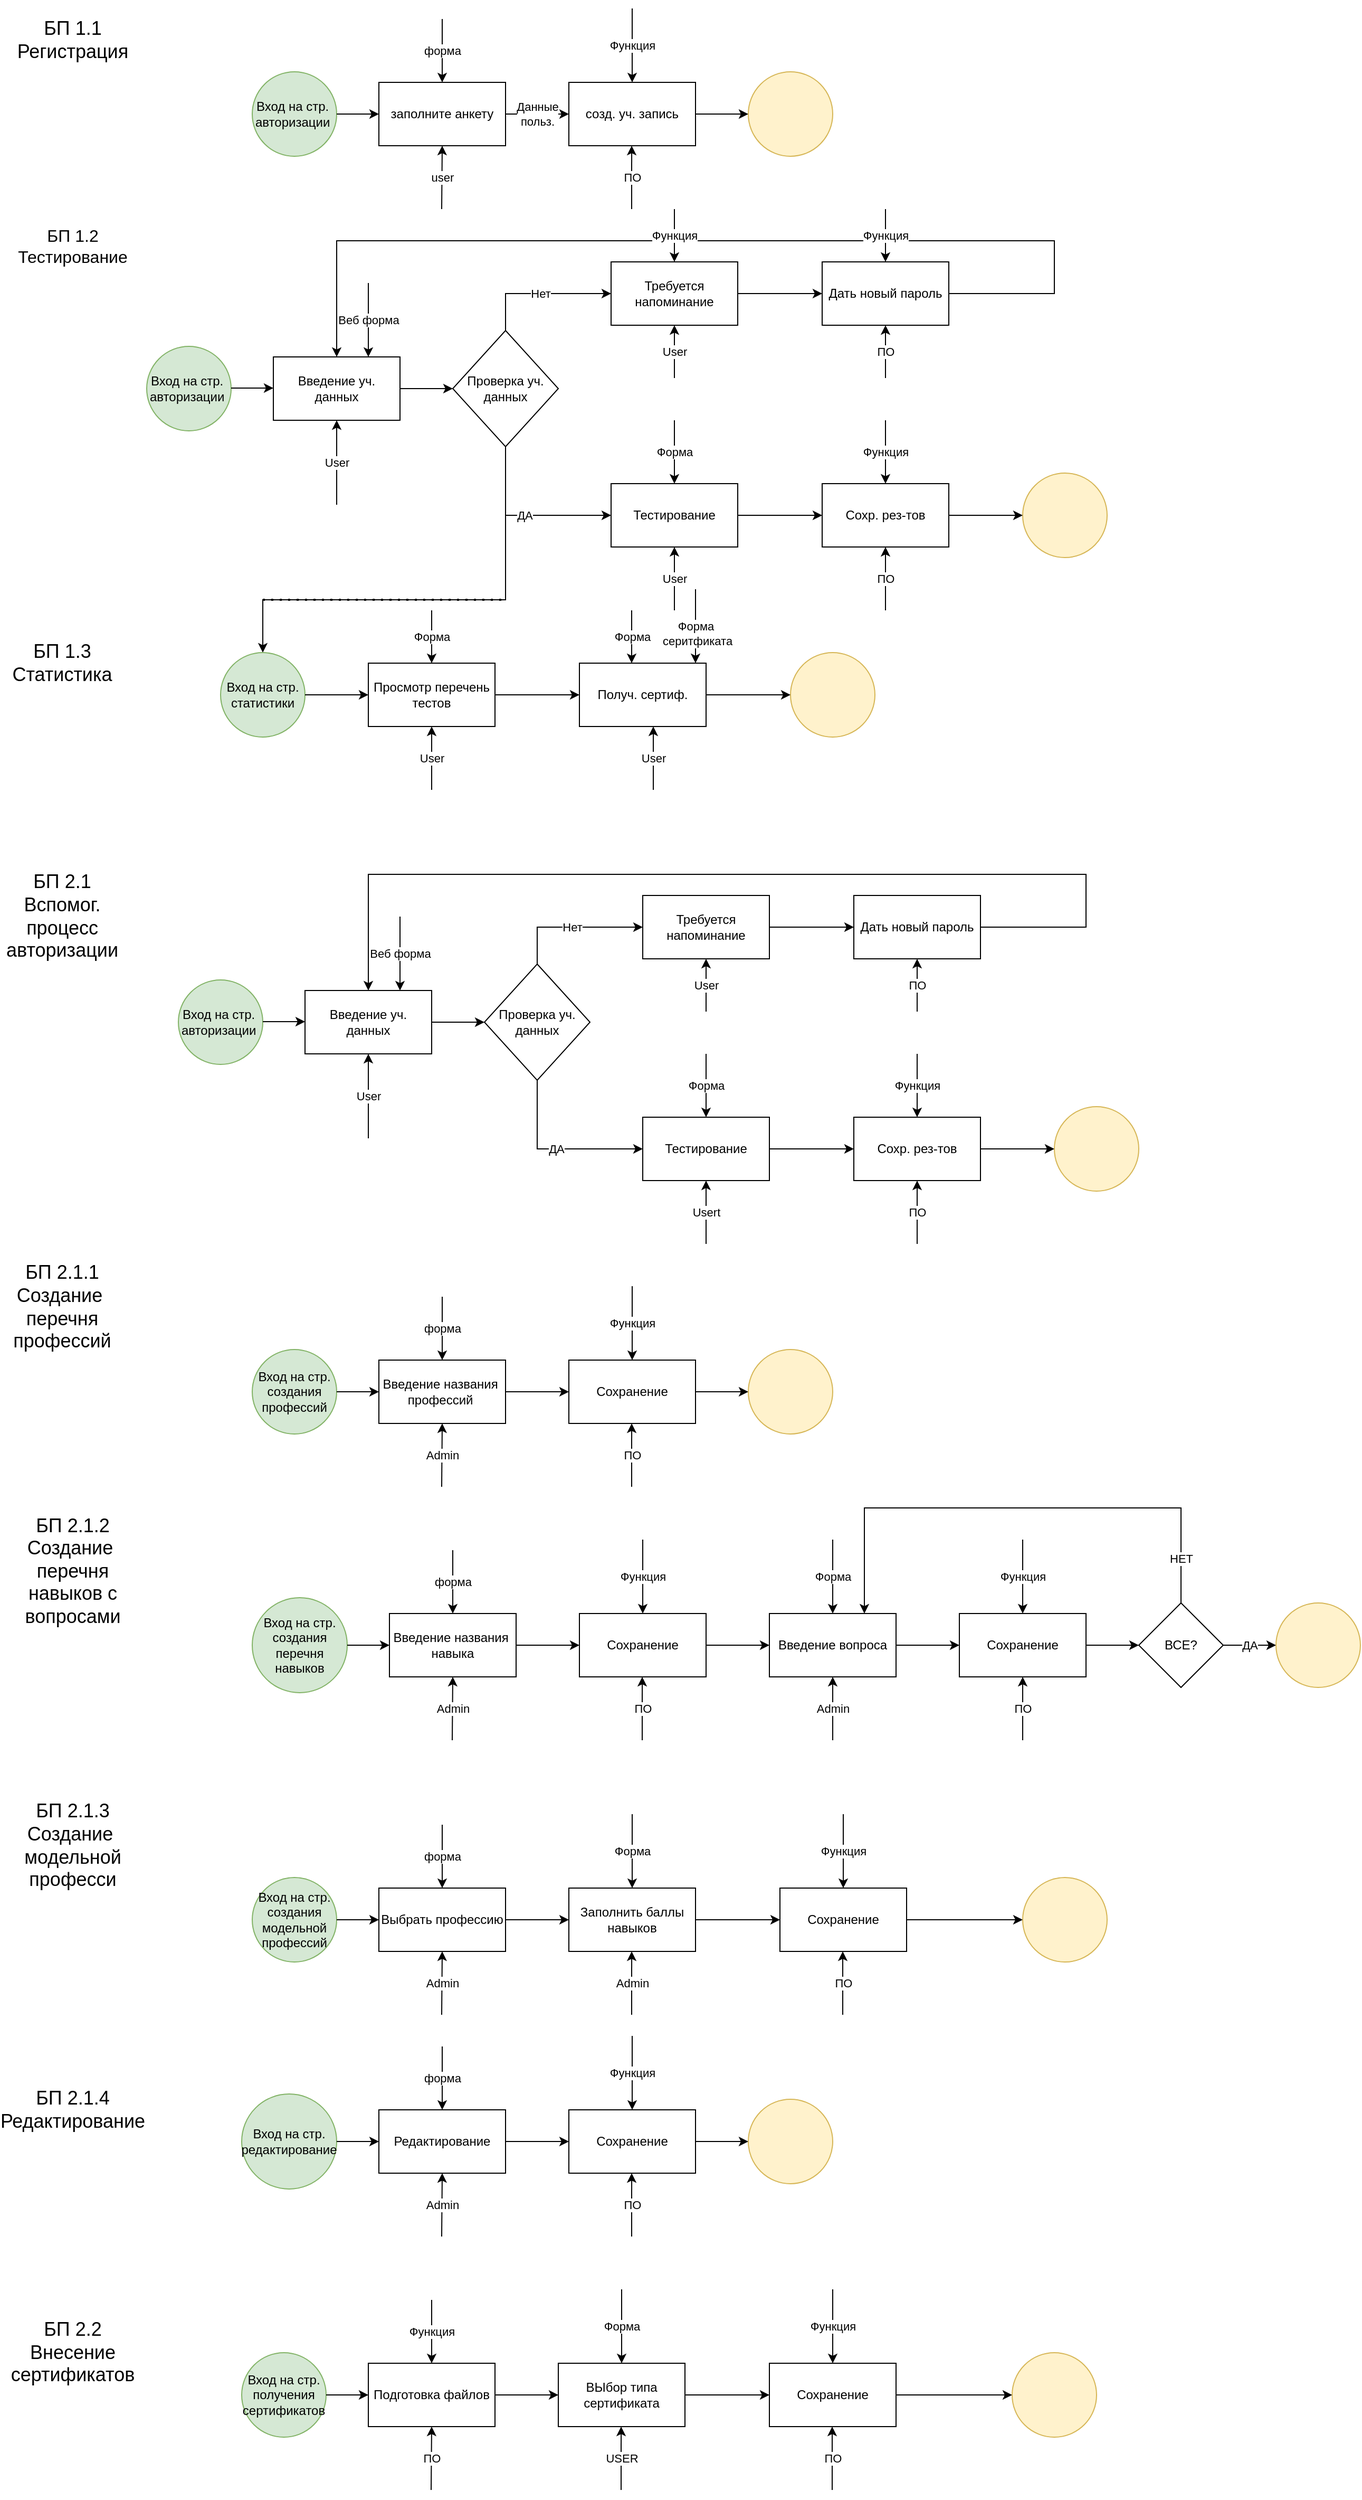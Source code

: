 <mxfile version="22.0.0" type="github">
  <diagram name="Страница — 1" id="0JnzcSajsrmgpgxuznW7">
    <mxGraphModel dx="1434" dy="790" grid="1" gridSize="10" guides="1" tooltips="1" connect="1" arrows="1" fold="1" page="1" pageScale="1" pageWidth="2339" pageHeight="3300" math="0" shadow="0">
      <root>
        <mxCell id="0" />
        <mxCell id="1" parent="0" />
        <mxCell id="xIzRZr-OZwXbdmI7XZWz-7" value="Вход на стр.&amp;nbsp;&lt;br&gt;авторизации&amp;nbsp;" style="ellipse;whiteSpace=wrap;html=1;aspect=fixed;fillColor=#d5e8d4;strokeColor=#82b366;" parent="1" vertex="1">
          <mxGeometry x="240" y="200" width="80" height="80" as="geometry" />
        </mxCell>
        <mxCell id="xIzRZr-OZwXbdmI7XZWz-8" value="заполните анкету" style="rounded=0;whiteSpace=wrap;html=1;" parent="1" vertex="1">
          <mxGeometry x="360" y="210" width="120" height="60" as="geometry" />
        </mxCell>
        <mxCell id="xIzRZr-OZwXbdmI7XZWz-9" value="созд. уч. запись" style="rounded=0;whiteSpace=wrap;html=1;" parent="1" vertex="1">
          <mxGeometry x="540" y="210" width="120" height="60" as="geometry" />
        </mxCell>
        <mxCell id="xIzRZr-OZwXbdmI7XZWz-10" value="" style="ellipse;whiteSpace=wrap;html=1;aspect=fixed;fillColor=#fff2cc;strokeColor=#d6b656;" parent="1" vertex="1">
          <mxGeometry x="710" y="200" width="80" height="80" as="geometry" />
        </mxCell>
        <mxCell id="xIzRZr-OZwXbdmI7XZWz-11" value="&lt;font style=&quot;font-size: 18px;&quot;&gt;БП 1.1&lt;br&gt;Регистрация&lt;br&gt;&lt;/font&gt;" style="text;html=1;align=center;verticalAlign=middle;whiteSpace=wrap;rounded=0;" parent="1" vertex="1">
          <mxGeometry x="30" y="140" width="80" height="60" as="geometry" />
        </mxCell>
        <mxCell id="xIzRZr-OZwXbdmI7XZWz-14" value="Данные&lt;br&gt;польз." style="endArrow=classic;html=1;rounded=0;exitX=1;exitY=0.5;exitDx=0;exitDy=0;entryX=0;entryY=0.5;entryDx=0;entryDy=0;" parent="1" source="xIzRZr-OZwXbdmI7XZWz-8" target="xIzRZr-OZwXbdmI7XZWz-9" edge="1">
          <mxGeometry width="50" height="50" relative="1" as="geometry">
            <mxPoint x="470" y="290" as="sourcePoint" />
            <mxPoint x="520" y="240" as="targetPoint" />
          </mxGeometry>
        </mxCell>
        <mxCell id="xIzRZr-OZwXbdmI7XZWz-15" value="" style="endArrow=classic;html=1;rounded=0;exitX=1;exitY=0.5;exitDx=0;exitDy=0;entryX=0;entryY=0.5;entryDx=0;entryDy=0;" parent="1" source="xIzRZr-OZwXbdmI7XZWz-9" target="xIzRZr-OZwXbdmI7XZWz-10" edge="1">
          <mxGeometry width="50" height="50" relative="1" as="geometry">
            <mxPoint x="610" y="290" as="sourcePoint" />
            <mxPoint x="660" y="240" as="targetPoint" />
          </mxGeometry>
        </mxCell>
        <mxCell id="xIzRZr-OZwXbdmI7XZWz-16" value="" style="endArrow=classic;html=1;rounded=0;exitX=1;exitY=0.5;exitDx=0;exitDy=0;" parent="1" source="xIzRZr-OZwXbdmI7XZWz-7" edge="1">
          <mxGeometry width="50" height="50" relative="1" as="geometry">
            <mxPoint x="310" y="290" as="sourcePoint" />
            <mxPoint x="360" y="240" as="targetPoint" />
          </mxGeometry>
        </mxCell>
        <mxCell id="xIzRZr-OZwXbdmI7XZWz-17" value="user" style="endArrow=classic;html=1;rounded=0;entryX=0.5;entryY=1;entryDx=0;entryDy=0;entryPerimeter=0;" parent="1" target="xIzRZr-OZwXbdmI7XZWz-8" edge="1">
          <mxGeometry width="50" height="50" relative="1" as="geometry">
            <mxPoint x="419.5" y="330" as="sourcePoint" />
            <mxPoint x="419.5" y="280" as="targetPoint" />
          </mxGeometry>
        </mxCell>
        <mxCell id="xIzRZr-OZwXbdmI7XZWz-18" value="форма" style="endArrow=classic;html=1;rounded=0;entryX=0.5;entryY=0;entryDx=0;entryDy=0;" parent="1" target="xIzRZr-OZwXbdmI7XZWz-8" edge="1">
          <mxGeometry width="50" height="50" relative="1" as="geometry">
            <mxPoint x="420" y="150" as="sourcePoint" />
            <mxPoint x="429" y="140" as="targetPoint" />
          </mxGeometry>
        </mxCell>
        <mxCell id="xIzRZr-OZwXbdmI7XZWz-19" value="ПО" style="endArrow=classic;html=1;rounded=0;entryX=0.496;entryY=1;entryDx=0;entryDy=0;entryPerimeter=0;" parent="1" target="xIzRZr-OZwXbdmI7XZWz-9" edge="1">
          <mxGeometry width="50" height="50" relative="1" as="geometry">
            <mxPoint x="599.5" y="330" as="sourcePoint" />
            <mxPoint x="599.5" y="280" as="targetPoint" />
          </mxGeometry>
        </mxCell>
        <mxCell id="xIzRZr-OZwXbdmI7XZWz-20" value="Функция" style="endArrow=classic;html=1;rounded=0;entryX=0.5;entryY=0;entryDx=0;entryDy=0;" parent="1" target="xIzRZr-OZwXbdmI7XZWz-9" edge="1">
          <mxGeometry width="50" height="50" relative="1" as="geometry">
            <mxPoint x="600" y="140" as="sourcePoint" />
            <mxPoint x="610" y="120" as="targetPoint" />
          </mxGeometry>
        </mxCell>
        <mxCell id="xIzRZr-OZwXbdmI7XZWz-23" value="&lt;font style=&quot;font-size: 16px;&quot;&gt;БП 1.2&lt;br&gt;Тестирование&lt;/font&gt;" style="text;html=1;strokeColor=none;fillColor=none;align=center;verticalAlign=middle;whiteSpace=wrap;rounded=0;" parent="1" vertex="1">
          <mxGeometry x="40" y="350" width="60" height="30" as="geometry" />
        </mxCell>
        <mxCell id="xIzRZr-OZwXbdmI7XZWz-24" value="Вход на стр.&amp;nbsp;&lt;br&gt;авторизации&amp;nbsp;" style="ellipse;whiteSpace=wrap;html=1;aspect=fixed;fillColor=#d5e8d4;strokeColor=#82b366;" parent="1" vertex="1">
          <mxGeometry x="140" y="460" width="80" height="80" as="geometry" />
        </mxCell>
        <mxCell id="xIzRZr-OZwXbdmI7XZWz-25" value="" style="endArrow=classic;html=1;rounded=0;exitX=1;exitY=0.5;exitDx=0;exitDy=0;" parent="1" edge="1">
          <mxGeometry width="50" height="50" relative="1" as="geometry">
            <mxPoint x="220" y="499.5" as="sourcePoint" />
            <mxPoint x="260" y="499.5" as="targetPoint" />
          </mxGeometry>
        </mxCell>
        <mxCell id="xIzRZr-OZwXbdmI7XZWz-26" value="Введение уч. данных" style="rounded=0;whiteSpace=wrap;html=1;" parent="1" vertex="1">
          <mxGeometry x="260" y="470" width="120" height="60" as="geometry" />
        </mxCell>
        <mxCell id="xIzRZr-OZwXbdmI7XZWz-27" value="Проверка уч. данных" style="rhombus;whiteSpace=wrap;html=1;" parent="1" vertex="1">
          <mxGeometry x="430" y="445" width="100" height="110" as="geometry" />
        </mxCell>
        <mxCell id="xIzRZr-OZwXbdmI7XZWz-28" value="" style="endArrow=classic;html=1;rounded=0;exitX=1;exitY=0.5;exitDx=0;exitDy=0;" parent="1" source="xIzRZr-OZwXbdmI7XZWz-26" edge="1">
          <mxGeometry width="50" height="50" relative="1" as="geometry">
            <mxPoint x="390" y="550" as="sourcePoint" />
            <mxPoint x="430" y="500" as="targetPoint" />
          </mxGeometry>
        </mxCell>
        <mxCell id="xIzRZr-OZwXbdmI7XZWz-30" value="Нет" style="endArrow=classic;html=1;rounded=0;entryX=0;entryY=0.5;entryDx=0;entryDy=0;" parent="1" target="xIzRZr-OZwXbdmI7XZWz-31" edge="1">
          <mxGeometry width="50" height="50" relative="1" as="geometry">
            <mxPoint x="480" y="445" as="sourcePoint" />
            <mxPoint x="580" y="400" as="targetPoint" />
            <Array as="points">
              <mxPoint x="480" y="410" />
            </Array>
          </mxGeometry>
        </mxCell>
        <mxCell id="xIzRZr-OZwXbdmI7XZWz-31" value="Требуется напоминание" style="rounded=0;whiteSpace=wrap;html=1;" parent="1" vertex="1">
          <mxGeometry x="580" y="380" width="120" height="60" as="geometry" />
        </mxCell>
        <mxCell id="xIzRZr-OZwXbdmI7XZWz-32" value="Тестирование" style="rounded=0;whiteSpace=wrap;html=1;" parent="1" vertex="1">
          <mxGeometry x="580" y="590" width="120" height="60" as="geometry" />
        </mxCell>
        <mxCell id="xIzRZr-OZwXbdmI7XZWz-33" value="Дать новый пароль" style="rounded=0;whiteSpace=wrap;html=1;" parent="1" vertex="1">
          <mxGeometry x="780" y="380" width="120" height="60" as="geometry" />
        </mxCell>
        <mxCell id="xIzRZr-OZwXbdmI7XZWz-34" value="Сохр. рез-тов" style="rounded=0;whiteSpace=wrap;html=1;" parent="1" vertex="1">
          <mxGeometry x="780" y="590" width="120" height="60" as="geometry" />
        </mxCell>
        <mxCell id="xIzRZr-OZwXbdmI7XZWz-36" value="" style="endArrow=classic;html=1;rounded=0;exitX=1;exitY=0.5;exitDx=0;exitDy=0;" parent="1" source="xIzRZr-OZwXbdmI7XZWz-31" edge="1">
          <mxGeometry width="50" height="50" relative="1" as="geometry">
            <mxPoint x="730" y="460" as="sourcePoint" />
            <mxPoint x="780" y="410" as="targetPoint" />
          </mxGeometry>
        </mxCell>
        <mxCell id="xIzRZr-OZwXbdmI7XZWz-37" value="ДА" style="endArrow=classic;html=1;rounded=0;exitX=0.5;exitY=1;exitDx=0;exitDy=0;" parent="1" source="xIzRZr-OZwXbdmI7XZWz-27" edge="1">
          <mxGeometry width="50" height="50" relative="1" as="geometry">
            <mxPoint x="530" y="670" as="sourcePoint" />
            <mxPoint x="580" y="620" as="targetPoint" />
            <Array as="points">
              <mxPoint x="480" y="620" />
            </Array>
          </mxGeometry>
        </mxCell>
        <mxCell id="xIzRZr-OZwXbdmI7XZWz-38" value="" style="endArrow=classic;html=1;rounded=0;exitX=1;exitY=0.5;exitDx=0;exitDy=0;" parent="1" source="xIzRZr-OZwXbdmI7XZWz-32" edge="1">
          <mxGeometry width="50" height="50" relative="1" as="geometry">
            <mxPoint x="730" y="670" as="sourcePoint" />
            <mxPoint x="780" y="620" as="targetPoint" />
          </mxGeometry>
        </mxCell>
        <mxCell id="xIzRZr-OZwXbdmI7XZWz-39" value="" style="ellipse;whiteSpace=wrap;html=1;aspect=fixed;fillColor=#fff2cc;strokeColor=#d6b656;" parent="1" vertex="1">
          <mxGeometry x="970" y="580" width="80" height="80" as="geometry" />
        </mxCell>
        <mxCell id="xIzRZr-OZwXbdmI7XZWz-40" value="" style="endArrow=classic;html=1;rounded=0;entryX=0.5;entryY=0;entryDx=0;entryDy=0;" parent="1" target="xIzRZr-OZwXbdmI7XZWz-26" edge="1">
          <mxGeometry width="50" height="50" relative="1" as="geometry">
            <mxPoint x="900" y="410" as="sourcePoint" />
            <mxPoint x="950" y="360" as="targetPoint" />
            <Array as="points">
              <mxPoint x="1000" y="410" />
              <mxPoint x="1000" y="360" />
              <mxPoint x="670" y="360" />
              <mxPoint x="320" y="360" />
            </Array>
          </mxGeometry>
        </mxCell>
        <mxCell id="xIzRZr-OZwXbdmI7XZWz-41" value="Функция" style="endArrow=classic;html=1;rounded=0;" parent="1" edge="1">
          <mxGeometry width="50" height="50" relative="1" as="geometry">
            <mxPoint x="640" y="330" as="sourcePoint" />
            <mxPoint x="640" y="380" as="targetPoint" />
          </mxGeometry>
        </mxCell>
        <mxCell id="xIzRZr-OZwXbdmI7XZWz-42" value="Функция" style="endArrow=classic;html=1;rounded=0;" parent="1" edge="1">
          <mxGeometry width="50" height="50" relative="1" as="geometry">
            <mxPoint x="840" y="330" as="sourcePoint" />
            <mxPoint x="840" y="380" as="targetPoint" />
          </mxGeometry>
        </mxCell>
        <mxCell id="xIzRZr-OZwXbdmI7XZWz-43" value="User" style="endArrow=classic;html=1;rounded=0;" parent="1" edge="1">
          <mxGeometry width="50" height="50" relative="1" as="geometry">
            <mxPoint x="640" y="490" as="sourcePoint" />
            <mxPoint x="640" y="440" as="targetPoint" />
          </mxGeometry>
        </mxCell>
        <mxCell id="xIzRZr-OZwXbdmI7XZWz-44" value="ПО" style="endArrow=classic;html=1;rounded=0;" parent="1" edge="1">
          <mxGeometry width="50" height="50" relative="1" as="geometry">
            <mxPoint x="840" y="490" as="sourcePoint" />
            <mxPoint x="840" y="440" as="targetPoint" />
          </mxGeometry>
        </mxCell>
        <mxCell id="xIzRZr-OZwXbdmI7XZWz-45" value="Веб форма" style="endArrow=classic;html=1;rounded=0;entryX=0.75;entryY=0;entryDx=0;entryDy=0;" parent="1" target="xIzRZr-OZwXbdmI7XZWz-26" edge="1">
          <mxGeometry width="50" height="50" relative="1" as="geometry">
            <mxPoint x="350" y="400" as="sourcePoint" />
            <mxPoint x="480" y="370" as="targetPoint" />
          </mxGeometry>
        </mxCell>
        <mxCell id="xIzRZr-OZwXbdmI7XZWz-46" value="User" style="endArrow=classic;html=1;rounded=0;" parent="1" edge="1">
          <mxGeometry width="50" height="50" relative="1" as="geometry">
            <mxPoint x="320" y="610" as="sourcePoint" />
            <mxPoint x="320" y="530" as="targetPoint" />
          </mxGeometry>
        </mxCell>
        <mxCell id="xIzRZr-OZwXbdmI7XZWz-47" value="Форма" style="endArrow=classic;html=1;rounded=0;" parent="1" edge="1">
          <mxGeometry width="50" height="50" relative="1" as="geometry">
            <mxPoint x="640" y="530" as="sourcePoint" />
            <mxPoint x="640" y="590" as="targetPoint" />
          </mxGeometry>
        </mxCell>
        <mxCell id="xIzRZr-OZwXbdmI7XZWz-48" value="User" style="endArrow=classic;html=1;rounded=0;" parent="1" edge="1">
          <mxGeometry width="50" height="50" relative="1" as="geometry">
            <mxPoint x="640" y="710" as="sourcePoint" />
            <mxPoint x="640" y="650" as="targetPoint" />
          </mxGeometry>
        </mxCell>
        <mxCell id="xIzRZr-OZwXbdmI7XZWz-49" value="Функция" style="endArrow=classic;html=1;rounded=0;" parent="1" edge="1">
          <mxGeometry width="50" height="50" relative="1" as="geometry">
            <mxPoint x="840" y="530" as="sourcePoint" />
            <mxPoint x="840" y="590" as="targetPoint" />
          </mxGeometry>
        </mxCell>
        <mxCell id="xIzRZr-OZwXbdmI7XZWz-50" value="ПО" style="endArrow=classic;html=1;rounded=0;" parent="1" edge="1">
          <mxGeometry width="50" height="50" relative="1" as="geometry">
            <mxPoint x="840" y="710" as="sourcePoint" />
            <mxPoint x="840" y="650" as="targetPoint" />
          </mxGeometry>
        </mxCell>
        <mxCell id="xIzRZr-OZwXbdmI7XZWz-53" value="" style="endArrow=classic;html=1;rounded=0;exitX=1;exitY=0.5;exitDx=0;exitDy=0;" parent="1" source="xIzRZr-OZwXbdmI7XZWz-34" edge="1">
          <mxGeometry width="50" height="50" relative="1" as="geometry">
            <mxPoint x="920" y="670" as="sourcePoint" />
            <mxPoint x="970" y="620" as="targetPoint" />
          </mxGeometry>
        </mxCell>
        <mxCell id="xIzRZr-OZwXbdmI7XZWz-54" value="" style="endArrow=classic;html=1;rounded=0;exitX=0.5;exitY=1;exitDx=0;exitDy=0;" parent="1" source="xIzRZr-OZwXbdmI7XZWz-27" target="xIzRZr-OZwXbdmI7XZWz-55" edge="1">
          <mxGeometry width="50" height="50" relative="1" as="geometry">
            <mxPoint x="480" y="620" as="sourcePoint" />
            <mxPoint x="250" y="790" as="targetPoint" />
            <Array as="points">
              <mxPoint x="480" y="700" />
              <mxPoint x="250" y="700" />
            </Array>
          </mxGeometry>
        </mxCell>
        <mxCell id="xIzRZr-OZwXbdmI7XZWz-55" value="Вход на стр. статистики" style="ellipse;whiteSpace=wrap;html=1;aspect=fixed;fillColor=#d5e8d4;strokeColor=#82b366;" parent="1" vertex="1">
          <mxGeometry x="210" y="750" width="80" height="80" as="geometry" />
        </mxCell>
        <mxCell id="xIzRZr-OZwXbdmI7XZWz-56" value="" style="endArrow=none;dashed=1;html=1;dashPattern=1 3;strokeWidth=2;rounded=0;" parent="1" edge="1">
          <mxGeometry width="50" height="50" relative="1" as="geometry">
            <mxPoint x="250" y="700" as="sourcePoint" />
            <mxPoint x="480" y="700" as="targetPoint" />
          </mxGeometry>
        </mxCell>
        <mxCell id="xIzRZr-OZwXbdmI7XZWz-57" value="Получ. сертиф." style="rounded=0;whiteSpace=wrap;html=1;" parent="1" vertex="1">
          <mxGeometry x="550" y="760" width="120" height="60" as="geometry" />
        </mxCell>
        <mxCell id="xIzRZr-OZwXbdmI7XZWz-58" value="Просмотр перечень тестов" style="rounded=0;whiteSpace=wrap;html=1;" parent="1" vertex="1">
          <mxGeometry x="350" y="760" width="120" height="60" as="geometry" />
        </mxCell>
        <mxCell id="xIzRZr-OZwXbdmI7XZWz-59" value="" style="ellipse;whiteSpace=wrap;html=1;aspect=fixed;fillColor=#fff2cc;strokeColor=#d6b656;" parent="1" vertex="1">
          <mxGeometry x="750" y="750" width="80" height="80" as="geometry" />
        </mxCell>
        <mxCell id="xIzRZr-OZwXbdmI7XZWz-60" value="" style="endArrow=classic;html=1;rounded=0;exitX=1;exitY=0.5;exitDx=0;exitDy=0;" parent="1" source="xIzRZr-OZwXbdmI7XZWz-55" edge="1">
          <mxGeometry width="50" height="50" relative="1" as="geometry">
            <mxPoint x="300" y="840" as="sourcePoint" />
            <mxPoint x="350" y="790" as="targetPoint" />
          </mxGeometry>
        </mxCell>
        <mxCell id="xIzRZr-OZwXbdmI7XZWz-61" value="" style="endArrow=classic;html=1;rounded=0;exitX=1;exitY=0.5;exitDx=0;exitDy=0;" parent="1" source="xIzRZr-OZwXbdmI7XZWz-58" edge="1">
          <mxGeometry width="50" height="50" relative="1" as="geometry">
            <mxPoint x="500" y="840" as="sourcePoint" />
            <mxPoint x="550" y="790" as="targetPoint" />
          </mxGeometry>
        </mxCell>
        <mxCell id="xIzRZr-OZwXbdmI7XZWz-62" value="" style="endArrow=classic;html=1;rounded=0;exitX=1;exitY=0.5;exitDx=0;exitDy=0;" parent="1" source="xIzRZr-OZwXbdmI7XZWz-57" edge="1">
          <mxGeometry width="50" height="50" relative="1" as="geometry">
            <mxPoint x="700" y="840" as="sourcePoint" />
            <mxPoint x="750" y="790" as="targetPoint" />
          </mxGeometry>
        </mxCell>
        <mxCell id="xIzRZr-OZwXbdmI7XZWz-63" value="User" style="endArrow=classic;html=1;rounded=0;" parent="1" edge="1">
          <mxGeometry width="50" height="50" relative="1" as="geometry">
            <mxPoint x="410" y="880" as="sourcePoint" />
            <mxPoint x="410" y="820" as="targetPoint" />
          </mxGeometry>
        </mxCell>
        <mxCell id="xIzRZr-OZwXbdmI7XZWz-64" value="User" style="endArrow=classic;html=1;rounded=0;" parent="1" edge="1">
          <mxGeometry width="50" height="50" relative="1" as="geometry">
            <mxPoint x="620" y="880" as="sourcePoint" />
            <mxPoint x="620" y="820" as="targetPoint" />
          </mxGeometry>
        </mxCell>
        <mxCell id="xIzRZr-OZwXbdmI7XZWz-65" value="Форма" style="endArrow=classic;html=1;rounded=0;" parent="1" edge="1">
          <mxGeometry width="50" height="50" relative="1" as="geometry">
            <mxPoint x="410" y="710" as="sourcePoint" />
            <mxPoint x="410" y="760" as="targetPoint" />
          </mxGeometry>
        </mxCell>
        <mxCell id="xIzRZr-OZwXbdmI7XZWz-66" value="Форма" style="endArrow=classic;html=1;rounded=0;" parent="1" edge="1">
          <mxGeometry width="50" height="50" relative="1" as="geometry">
            <mxPoint x="599.5" y="710" as="sourcePoint" />
            <mxPoint x="599.5" y="760" as="targetPoint" />
          </mxGeometry>
        </mxCell>
        <mxCell id="xIzRZr-OZwXbdmI7XZWz-67" value="Форма&lt;br&gt;&amp;nbsp;серитфиката" style="endArrow=classic;html=1;rounded=0;entryX=0.75;entryY=0;entryDx=0;entryDy=0;" parent="1" edge="1">
          <mxGeometry x="0.2" width="50" height="50" relative="1" as="geometry">
            <mxPoint x="660" y="690" as="sourcePoint" />
            <mxPoint x="660" y="760" as="targetPoint" />
            <mxPoint as="offset" />
          </mxGeometry>
        </mxCell>
        <mxCell id="RwgSme7dbtYE22EXnEX2-2" value="&lt;font style=&quot;font-size: 18px;&quot;&gt;БП 1.3&lt;br&gt;Статистика&lt;br&gt;&lt;/font&gt;" style="text;html=1;align=center;verticalAlign=middle;whiteSpace=wrap;rounded=0;" vertex="1" parent="1">
          <mxGeometry x="20" y="730" width="80" height="60" as="geometry" />
        </mxCell>
        <mxCell id="RwgSme7dbtYE22EXnEX2-4" value="&lt;font style=&quot;font-size: 18px;&quot;&gt;БП 2.1&lt;br&gt;Вспомог.&lt;br&gt;процесс&lt;br&gt;авторизации&lt;br&gt;&lt;/font&gt;" style="text;html=1;align=center;verticalAlign=middle;whiteSpace=wrap;rounded=0;" vertex="1" parent="1">
          <mxGeometry x="20" y="970" width="80" height="60" as="geometry" />
        </mxCell>
        <mxCell id="RwgSme7dbtYE22EXnEX2-7" value="Вход на стр.&amp;nbsp;&lt;br&gt;авторизации&amp;nbsp;" style="ellipse;whiteSpace=wrap;html=1;aspect=fixed;fillColor=#d5e8d4;strokeColor=#82b366;" vertex="1" parent="1">
          <mxGeometry x="170" y="1060" width="80" height="80" as="geometry" />
        </mxCell>
        <mxCell id="RwgSme7dbtYE22EXnEX2-8" value="" style="endArrow=classic;html=1;rounded=0;exitX=1;exitY=0.5;exitDx=0;exitDy=0;" edge="1" parent="1">
          <mxGeometry width="50" height="50" relative="1" as="geometry">
            <mxPoint x="250" y="1099.5" as="sourcePoint" />
            <mxPoint x="290" y="1099.5" as="targetPoint" />
          </mxGeometry>
        </mxCell>
        <mxCell id="RwgSme7dbtYE22EXnEX2-9" value="Введение уч. данных" style="rounded=0;whiteSpace=wrap;html=1;" vertex="1" parent="1">
          <mxGeometry x="290" y="1070" width="120" height="60" as="geometry" />
        </mxCell>
        <mxCell id="RwgSme7dbtYE22EXnEX2-10" value="Проверка уч. данных" style="rhombus;whiteSpace=wrap;html=1;" vertex="1" parent="1">
          <mxGeometry x="460" y="1045" width="100" height="110" as="geometry" />
        </mxCell>
        <mxCell id="RwgSme7dbtYE22EXnEX2-11" value="" style="endArrow=classic;html=1;rounded=0;exitX=1;exitY=0.5;exitDx=0;exitDy=0;" edge="1" parent="1" source="RwgSme7dbtYE22EXnEX2-9">
          <mxGeometry width="50" height="50" relative="1" as="geometry">
            <mxPoint x="420" y="1150" as="sourcePoint" />
            <mxPoint x="460" y="1100" as="targetPoint" />
          </mxGeometry>
        </mxCell>
        <mxCell id="RwgSme7dbtYE22EXnEX2-12" value="Нет" style="endArrow=classic;html=1;rounded=0;entryX=0;entryY=0.5;entryDx=0;entryDy=0;" edge="1" parent="1" target="RwgSme7dbtYE22EXnEX2-13">
          <mxGeometry width="50" height="50" relative="1" as="geometry">
            <mxPoint x="510" y="1045" as="sourcePoint" />
            <mxPoint x="610" y="1000" as="targetPoint" />
            <Array as="points">
              <mxPoint x="510" y="1010" />
            </Array>
          </mxGeometry>
        </mxCell>
        <mxCell id="RwgSme7dbtYE22EXnEX2-13" value="Требуется напоминание" style="rounded=0;whiteSpace=wrap;html=1;" vertex="1" parent="1">
          <mxGeometry x="610" y="980" width="120" height="60" as="geometry" />
        </mxCell>
        <mxCell id="RwgSme7dbtYE22EXnEX2-14" value="Тестирование" style="rounded=0;whiteSpace=wrap;html=1;" vertex="1" parent="1">
          <mxGeometry x="610" y="1190" width="120" height="60" as="geometry" />
        </mxCell>
        <mxCell id="RwgSme7dbtYE22EXnEX2-15" value="Дать новый пароль" style="rounded=0;whiteSpace=wrap;html=1;" vertex="1" parent="1">
          <mxGeometry x="810" y="980" width="120" height="60" as="geometry" />
        </mxCell>
        <mxCell id="RwgSme7dbtYE22EXnEX2-16" value="Сохр. рез-тов" style="rounded=0;whiteSpace=wrap;html=1;" vertex="1" parent="1">
          <mxGeometry x="810" y="1190" width="120" height="60" as="geometry" />
        </mxCell>
        <mxCell id="RwgSme7dbtYE22EXnEX2-17" value="" style="endArrow=classic;html=1;rounded=0;exitX=1;exitY=0.5;exitDx=0;exitDy=0;" edge="1" parent="1" source="RwgSme7dbtYE22EXnEX2-13">
          <mxGeometry width="50" height="50" relative="1" as="geometry">
            <mxPoint x="760" y="1060" as="sourcePoint" />
            <mxPoint x="810" y="1010" as="targetPoint" />
          </mxGeometry>
        </mxCell>
        <mxCell id="RwgSme7dbtYE22EXnEX2-18" value="ДА" style="endArrow=classic;html=1;rounded=0;exitX=0.5;exitY=1;exitDx=0;exitDy=0;" edge="1" parent="1" source="RwgSme7dbtYE22EXnEX2-10">
          <mxGeometry width="50" height="50" relative="1" as="geometry">
            <mxPoint x="560" y="1270" as="sourcePoint" />
            <mxPoint x="610" y="1220" as="targetPoint" />
            <Array as="points">
              <mxPoint x="510" y="1220" />
            </Array>
          </mxGeometry>
        </mxCell>
        <mxCell id="RwgSme7dbtYE22EXnEX2-19" value="" style="endArrow=classic;html=1;rounded=0;exitX=1;exitY=0.5;exitDx=0;exitDy=0;" edge="1" parent="1" source="RwgSme7dbtYE22EXnEX2-14">
          <mxGeometry width="50" height="50" relative="1" as="geometry">
            <mxPoint x="760" y="1270" as="sourcePoint" />
            <mxPoint x="810" y="1220" as="targetPoint" />
          </mxGeometry>
        </mxCell>
        <mxCell id="RwgSme7dbtYE22EXnEX2-20" value="" style="ellipse;whiteSpace=wrap;html=1;aspect=fixed;fillColor=#fff2cc;strokeColor=#d6b656;" vertex="1" parent="1">
          <mxGeometry x="1000" y="1180" width="80" height="80" as="geometry" />
        </mxCell>
        <mxCell id="RwgSme7dbtYE22EXnEX2-21" value="" style="endArrow=classic;html=1;rounded=0;entryX=0.5;entryY=0;entryDx=0;entryDy=0;" edge="1" parent="1" target="RwgSme7dbtYE22EXnEX2-9">
          <mxGeometry width="50" height="50" relative="1" as="geometry">
            <mxPoint x="930" y="1010" as="sourcePoint" />
            <mxPoint x="980" y="960" as="targetPoint" />
            <Array as="points">
              <mxPoint x="1030" y="1010" />
              <mxPoint x="1030" y="960" />
              <mxPoint x="700" y="960" />
              <mxPoint x="350" y="960" />
            </Array>
          </mxGeometry>
        </mxCell>
        <mxCell id="RwgSme7dbtYE22EXnEX2-22" value="User" style="endArrow=classic;html=1;rounded=0;" edge="1" parent="1">
          <mxGeometry width="50" height="50" relative="1" as="geometry">
            <mxPoint x="670" y="1090" as="sourcePoint" />
            <mxPoint x="670" y="1040" as="targetPoint" />
          </mxGeometry>
        </mxCell>
        <mxCell id="RwgSme7dbtYE22EXnEX2-23" value="ПО" style="endArrow=classic;html=1;rounded=0;" edge="1" parent="1">
          <mxGeometry width="50" height="50" relative="1" as="geometry">
            <mxPoint x="870" y="1090" as="sourcePoint" />
            <mxPoint x="870" y="1040" as="targetPoint" />
          </mxGeometry>
        </mxCell>
        <mxCell id="RwgSme7dbtYE22EXnEX2-24" value="Веб форма" style="endArrow=classic;html=1;rounded=0;entryX=0.75;entryY=0;entryDx=0;entryDy=0;" edge="1" parent="1" target="RwgSme7dbtYE22EXnEX2-9">
          <mxGeometry width="50" height="50" relative="1" as="geometry">
            <mxPoint x="380" y="1000" as="sourcePoint" />
            <mxPoint x="510" y="970" as="targetPoint" />
          </mxGeometry>
        </mxCell>
        <mxCell id="RwgSme7dbtYE22EXnEX2-25" value="User" style="endArrow=classic;html=1;rounded=0;" edge="1" parent="1">
          <mxGeometry width="50" height="50" relative="1" as="geometry">
            <mxPoint x="350" y="1210" as="sourcePoint" />
            <mxPoint x="350" y="1130" as="targetPoint" />
          </mxGeometry>
        </mxCell>
        <mxCell id="RwgSme7dbtYE22EXnEX2-26" value="Форма" style="endArrow=classic;html=1;rounded=0;" edge="1" parent="1">
          <mxGeometry width="50" height="50" relative="1" as="geometry">
            <mxPoint x="670" y="1130" as="sourcePoint" />
            <mxPoint x="670" y="1190" as="targetPoint" />
          </mxGeometry>
        </mxCell>
        <mxCell id="RwgSme7dbtYE22EXnEX2-27" value="Функция" style="endArrow=classic;html=1;rounded=0;" edge="1" parent="1">
          <mxGeometry width="50" height="50" relative="1" as="geometry">
            <mxPoint x="870" y="1130" as="sourcePoint" />
            <mxPoint x="870" y="1190" as="targetPoint" />
          </mxGeometry>
        </mxCell>
        <mxCell id="RwgSme7dbtYE22EXnEX2-28" value="" style="endArrow=classic;html=1;rounded=0;exitX=1;exitY=0.5;exitDx=0;exitDy=0;" edge="1" parent="1" source="RwgSme7dbtYE22EXnEX2-16">
          <mxGeometry width="50" height="50" relative="1" as="geometry">
            <mxPoint x="950" y="1270" as="sourcePoint" />
            <mxPoint x="1000" y="1220" as="targetPoint" />
          </mxGeometry>
        </mxCell>
        <mxCell id="RwgSme7dbtYE22EXnEX2-30" value="Usert" style="endArrow=classic;html=1;rounded=0;" edge="1" parent="1">
          <mxGeometry width="50" height="50" relative="1" as="geometry">
            <mxPoint x="670" y="1310" as="sourcePoint" />
            <mxPoint x="670" y="1250" as="targetPoint" />
          </mxGeometry>
        </mxCell>
        <mxCell id="RwgSme7dbtYE22EXnEX2-31" value="ПО" style="endArrow=classic;html=1;rounded=0;" edge="1" parent="1">
          <mxGeometry width="50" height="50" relative="1" as="geometry">
            <mxPoint x="870" y="1310" as="sourcePoint" />
            <mxPoint x="870" y="1250" as="targetPoint" />
          </mxGeometry>
        </mxCell>
        <mxCell id="RwgSme7dbtYE22EXnEX2-32" value="&lt;font style=&quot;font-size: 18px;&quot;&gt;БП 2.1.1&lt;br&gt;Создание&amp;nbsp;&lt;br&gt;перечня профессий&lt;br&gt;&lt;/font&gt;" style="text;html=1;align=center;verticalAlign=middle;whiteSpace=wrap;rounded=0;" vertex="1" parent="1">
          <mxGeometry x="20" y="1340" width="80" height="60" as="geometry" />
        </mxCell>
        <mxCell id="RwgSme7dbtYE22EXnEX2-33" value="Вход на стр. создания профессий" style="ellipse;whiteSpace=wrap;html=1;aspect=fixed;fillColor=#d5e8d4;strokeColor=#82b366;" vertex="1" parent="1">
          <mxGeometry x="240" y="1410" width="80" height="80" as="geometry" />
        </mxCell>
        <mxCell id="RwgSme7dbtYE22EXnEX2-34" value="Введение названия&amp;nbsp;&lt;br&gt;профессий&amp;nbsp;" style="rounded=0;whiteSpace=wrap;html=1;" vertex="1" parent="1">
          <mxGeometry x="360" y="1420" width="120" height="60" as="geometry" />
        </mxCell>
        <mxCell id="RwgSme7dbtYE22EXnEX2-35" value="Сохранение" style="rounded=0;whiteSpace=wrap;html=1;" vertex="1" parent="1">
          <mxGeometry x="540" y="1420" width="120" height="60" as="geometry" />
        </mxCell>
        <mxCell id="RwgSme7dbtYE22EXnEX2-36" value="" style="ellipse;whiteSpace=wrap;html=1;aspect=fixed;fillColor=#fff2cc;strokeColor=#d6b656;" vertex="1" parent="1">
          <mxGeometry x="710" y="1410" width="80" height="80" as="geometry" />
        </mxCell>
        <mxCell id="RwgSme7dbtYE22EXnEX2-37" value="" style="endArrow=classic;html=1;rounded=0;exitX=1;exitY=0.5;exitDx=0;exitDy=0;entryX=0;entryY=0.5;entryDx=0;entryDy=0;" edge="1" parent="1" source="RwgSme7dbtYE22EXnEX2-34" target="RwgSme7dbtYE22EXnEX2-35">
          <mxGeometry width="50" height="50" relative="1" as="geometry">
            <mxPoint x="470" y="1500" as="sourcePoint" />
            <mxPoint x="520" y="1450" as="targetPoint" />
          </mxGeometry>
        </mxCell>
        <mxCell id="RwgSme7dbtYE22EXnEX2-38" value="" style="endArrow=classic;html=1;rounded=0;exitX=1;exitY=0.5;exitDx=0;exitDy=0;entryX=0;entryY=0.5;entryDx=0;entryDy=0;" edge="1" parent="1" source="RwgSme7dbtYE22EXnEX2-35" target="RwgSme7dbtYE22EXnEX2-36">
          <mxGeometry width="50" height="50" relative="1" as="geometry">
            <mxPoint x="610" y="1500" as="sourcePoint" />
            <mxPoint x="660" y="1450" as="targetPoint" />
          </mxGeometry>
        </mxCell>
        <mxCell id="RwgSme7dbtYE22EXnEX2-39" value="" style="endArrow=classic;html=1;rounded=0;exitX=1;exitY=0.5;exitDx=0;exitDy=0;" edge="1" parent="1" source="RwgSme7dbtYE22EXnEX2-33">
          <mxGeometry width="50" height="50" relative="1" as="geometry">
            <mxPoint x="310" y="1500" as="sourcePoint" />
            <mxPoint x="360" y="1450" as="targetPoint" />
          </mxGeometry>
        </mxCell>
        <mxCell id="RwgSme7dbtYE22EXnEX2-40" value="Admin" style="endArrow=classic;html=1;rounded=0;entryX=0.5;entryY=1;entryDx=0;entryDy=0;entryPerimeter=0;" edge="1" parent="1" target="RwgSme7dbtYE22EXnEX2-34">
          <mxGeometry width="50" height="50" relative="1" as="geometry">
            <mxPoint x="419.5" y="1540" as="sourcePoint" />
            <mxPoint x="419.5" y="1490" as="targetPoint" />
          </mxGeometry>
        </mxCell>
        <mxCell id="RwgSme7dbtYE22EXnEX2-41" value="форма" style="endArrow=classic;html=1;rounded=0;entryX=0.5;entryY=0;entryDx=0;entryDy=0;" edge="1" parent="1" target="RwgSme7dbtYE22EXnEX2-34">
          <mxGeometry width="50" height="50" relative="1" as="geometry">
            <mxPoint x="420" y="1360" as="sourcePoint" />
            <mxPoint x="429" y="1350" as="targetPoint" />
          </mxGeometry>
        </mxCell>
        <mxCell id="RwgSme7dbtYE22EXnEX2-42" value="ПО" style="endArrow=classic;html=1;rounded=0;entryX=0.496;entryY=1;entryDx=0;entryDy=0;entryPerimeter=0;" edge="1" parent="1" target="RwgSme7dbtYE22EXnEX2-35">
          <mxGeometry width="50" height="50" relative="1" as="geometry">
            <mxPoint x="599.5" y="1540" as="sourcePoint" />
            <mxPoint x="599.5" y="1490" as="targetPoint" />
          </mxGeometry>
        </mxCell>
        <mxCell id="RwgSme7dbtYE22EXnEX2-43" value="Функция" style="endArrow=classic;html=1;rounded=0;entryX=0.5;entryY=0;entryDx=0;entryDy=0;" edge="1" parent="1" target="RwgSme7dbtYE22EXnEX2-35">
          <mxGeometry width="50" height="50" relative="1" as="geometry">
            <mxPoint x="600" y="1350" as="sourcePoint" />
            <mxPoint x="610" y="1330" as="targetPoint" />
          </mxGeometry>
        </mxCell>
        <mxCell id="RwgSme7dbtYE22EXnEX2-44" value="&lt;font style=&quot;font-size: 18px;&quot;&gt;БП 2.1.2&lt;br&gt;Создание&amp;nbsp;&lt;br&gt;перечня навыков с вопросами&lt;br&gt;&lt;/font&gt;" style="text;html=1;align=center;verticalAlign=middle;whiteSpace=wrap;rounded=0;" vertex="1" parent="1">
          <mxGeometry x="30" y="1590" width="80" height="60" as="geometry" />
        </mxCell>
        <mxCell id="RwgSme7dbtYE22EXnEX2-45" value="Вход на стр. создания перечня навыков" style="ellipse;whiteSpace=wrap;html=1;aspect=fixed;fillColor=#d5e8d4;strokeColor=#82b366;" vertex="1" parent="1">
          <mxGeometry x="240" y="1645" width="90" height="90" as="geometry" />
        </mxCell>
        <mxCell id="RwgSme7dbtYE22EXnEX2-46" value="Введение названия&amp;nbsp;&lt;br&gt;навыка" style="rounded=0;whiteSpace=wrap;html=1;" vertex="1" parent="1">
          <mxGeometry x="370" y="1660" width="120" height="60" as="geometry" />
        </mxCell>
        <mxCell id="RwgSme7dbtYE22EXnEX2-47" value="Сохранение" style="rounded=0;whiteSpace=wrap;html=1;" vertex="1" parent="1">
          <mxGeometry x="550" y="1660" width="120" height="60" as="geometry" />
        </mxCell>
        <mxCell id="RwgSme7dbtYE22EXnEX2-48" value="" style="ellipse;whiteSpace=wrap;html=1;aspect=fixed;fillColor=#fff2cc;strokeColor=#d6b656;" vertex="1" parent="1">
          <mxGeometry x="1210" y="1650" width="80" height="80" as="geometry" />
        </mxCell>
        <mxCell id="RwgSme7dbtYE22EXnEX2-49" value="" style="endArrow=classic;html=1;rounded=0;exitX=1;exitY=0.5;exitDx=0;exitDy=0;entryX=0;entryY=0.5;entryDx=0;entryDy=0;" edge="1" parent="1" source="RwgSme7dbtYE22EXnEX2-46" target="RwgSme7dbtYE22EXnEX2-47">
          <mxGeometry width="50" height="50" relative="1" as="geometry">
            <mxPoint x="480" y="1740" as="sourcePoint" />
            <mxPoint x="530" y="1690" as="targetPoint" />
          </mxGeometry>
        </mxCell>
        <mxCell id="RwgSme7dbtYE22EXnEX2-50" value="" style="endArrow=classic;html=1;rounded=0;exitX=1;exitY=0.5;exitDx=0;exitDy=0;" edge="1" parent="1" source="RwgSme7dbtYE22EXnEX2-47">
          <mxGeometry width="50" height="50" relative="1" as="geometry">
            <mxPoint x="620" y="1740" as="sourcePoint" />
            <mxPoint x="730" y="1690" as="targetPoint" />
          </mxGeometry>
        </mxCell>
        <mxCell id="RwgSme7dbtYE22EXnEX2-51" value="" style="endArrow=classic;html=1;rounded=0;exitX=1;exitY=0.5;exitDx=0;exitDy=0;" edge="1" parent="1" source="RwgSme7dbtYE22EXnEX2-45">
          <mxGeometry width="50" height="50" relative="1" as="geometry">
            <mxPoint x="320" y="1740" as="sourcePoint" />
            <mxPoint x="370" y="1690" as="targetPoint" />
          </mxGeometry>
        </mxCell>
        <mxCell id="RwgSme7dbtYE22EXnEX2-52" value="Admin" style="endArrow=classic;html=1;rounded=0;entryX=0.5;entryY=1;entryDx=0;entryDy=0;entryPerimeter=0;" edge="1" parent="1" target="RwgSme7dbtYE22EXnEX2-46">
          <mxGeometry width="50" height="50" relative="1" as="geometry">
            <mxPoint x="429.5" y="1780" as="sourcePoint" />
            <mxPoint x="429.5" y="1730" as="targetPoint" />
          </mxGeometry>
        </mxCell>
        <mxCell id="RwgSme7dbtYE22EXnEX2-53" value="форма" style="endArrow=classic;html=1;rounded=0;entryX=0.5;entryY=0;entryDx=0;entryDy=0;" edge="1" parent="1" target="RwgSme7dbtYE22EXnEX2-46">
          <mxGeometry width="50" height="50" relative="1" as="geometry">
            <mxPoint x="430" y="1600" as="sourcePoint" />
            <mxPoint x="439" y="1590" as="targetPoint" />
          </mxGeometry>
        </mxCell>
        <mxCell id="RwgSme7dbtYE22EXnEX2-54" value="ПО" style="endArrow=classic;html=1;rounded=0;entryX=0.496;entryY=1;entryDx=0;entryDy=0;entryPerimeter=0;" edge="1" parent="1" target="RwgSme7dbtYE22EXnEX2-47">
          <mxGeometry width="50" height="50" relative="1" as="geometry">
            <mxPoint x="609.5" y="1780" as="sourcePoint" />
            <mxPoint x="609.5" y="1730" as="targetPoint" />
          </mxGeometry>
        </mxCell>
        <mxCell id="RwgSme7dbtYE22EXnEX2-55" value="Функция" style="endArrow=classic;html=1;rounded=0;entryX=0.5;entryY=0;entryDx=0;entryDy=0;" edge="1" parent="1" target="RwgSme7dbtYE22EXnEX2-47">
          <mxGeometry width="50" height="50" relative="1" as="geometry">
            <mxPoint x="610" y="1590" as="sourcePoint" />
            <mxPoint x="620" y="1570" as="targetPoint" />
          </mxGeometry>
        </mxCell>
        <mxCell id="RwgSme7dbtYE22EXnEX2-56" value="Сохранение" style="rounded=0;whiteSpace=wrap;html=1;" vertex="1" parent="1">
          <mxGeometry x="910" y="1660" width="120" height="60" as="geometry" />
        </mxCell>
        <mxCell id="RwgSme7dbtYE22EXnEX2-57" value="Введение вопроса" style="rounded=0;whiteSpace=wrap;html=1;" vertex="1" parent="1">
          <mxGeometry x="730" y="1660" width="120" height="60" as="geometry" />
        </mxCell>
        <mxCell id="RwgSme7dbtYE22EXnEX2-58" value="ВСЕ?" style="rhombus;whiteSpace=wrap;html=1;" vertex="1" parent="1">
          <mxGeometry x="1080" y="1650" width="80" height="80" as="geometry" />
        </mxCell>
        <mxCell id="RwgSme7dbtYE22EXnEX2-59" value="" style="endArrow=classic;html=1;rounded=0;exitX=1;exitY=0.5;exitDx=0;exitDy=0;" edge="1" parent="1" source="RwgSme7dbtYE22EXnEX2-57">
          <mxGeometry width="50" height="50" relative="1" as="geometry">
            <mxPoint x="860" y="1740" as="sourcePoint" />
            <mxPoint x="910" y="1690" as="targetPoint" />
          </mxGeometry>
        </mxCell>
        <mxCell id="RwgSme7dbtYE22EXnEX2-60" value="" style="endArrow=classic;html=1;rounded=0;exitX=1;exitY=0.5;exitDx=0;exitDy=0;" edge="1" parent="1" source="RwgSme7dbtYE22EXnEX2-56">
          <mxGeometry width="50" height="50" relative="1" as="geometry">
            <mxPoint x="1040" y="1740" as="sourcePoint" />
            <mxPoint x="1080" y="1690" as="targetPoint" />
          </mxGeometry>
        </mxCell>
        <mxCell id="RwgSme7dbtYE22EXnEX2-61" value="ДА" style="endArrow=classic;html=1;rounded=0;exitX=1;exitY=0.5;exitDx=0;exitDy=0;" edge="1" parent="1" source="RwgSme7dbtYE22EXnEX2-58">
          <mxGeometry width="50" height="50" relative="1" as="geometry">
            <mxPoint x="1160" y="1740" as="sourcePoint" />
            <mxPoint x="1210" y="1690" as="targetPoint" />
          </mxGeometry>
        </mxCell>
        <mxCell id="RwgSme7dbtYE22EXnEX2-62" value="Admin" style="endArrow=classic;html=1;rounded=0;" edge="1" parent="1">
          <mxGeometry width="50" height="50" relative="1" as="geometry">
            <mxPoint x="790" y="1780" as="sourcePoint" />
            <mxPoint x="790" y="1720" as="targetPoint" />
          </mxGeometry>
        </mxCell>
        <mxCell id="RwgSme7dbtYE22EXnEX2-63" value="Форма" style="endArrow=classic;html=1;rounded=0;" edge="1" parent="1">
          <mxGeometry width="50" height="50" relative="1" as="geometry">
            <mxPoint x="790" y="1590" as="sourcePoint" />
            <mxPoint x="790" y="1660" as="targetPoint" />
          </mxGeometry>
        </mxCell>
        <mxCell id="RwgSme7dbtYE22EXnEX2-64" value="ПО" style="endArrow=classic;html=1;rounded=0;" edge="1" parent="1">
          <mxGeometry width="50" height="50" relative="1" as="geometry">
            <mxPoint x="970" y="1780" as="sourcePoint" />
            <mxPoint x="970" y="1720" as="targetPoint" />
          </mxGeometry>
        </mxCell>
        <mxCell id="RwgSme7dbtYE22EXnEX2-65" value="Функция" style="endArrow=classic;html=1;rounded=0;" edge="1" parent="1">
          <mxGeometry width="50" height="50" relative="1" as="geometry">
            <mxPoint x="970" y="1590" as="sourcePoint" />
            <mxPoint x="970" y="1660" as="targetPoint" />
          </mxGeometry>
        </mxCell>
        <mxCell id="RwgSme7dbtYE22EXnEX2-67" value="" style="endArrow=classic;html=1;rounded=0;entryX=0.75;entryY=0;entryDx=0;entryDy=0;exitX=0.5;exitY=0;exitDx=0;exitDy=0;" edge="1" parent="1" source="RwgSme7dbtYE22EXnEX2-58" target="RwgSme7dbtYE22EXnEX2-57">
          <mxGeometry width="50" height="50" relative="1" as="geometry">
            <mxPoint x="1070" y="1700" as="sourcePoint" />
            <mxPoint x="1120" y="1650" as="targetPoint" />
            <Array as="points">
              <mxPoint x="1120" y="1560" />
              <mxPoint x="820" y="1560" />
            </Array>
          </mxGeometry>
        </mxCell>
        <mxCell id="RwgSme7dbtYE22EXnEX2-68" value="НЕТ" style="edgeLabel;html=1;align=center;verticalAlign=middle;resizable=0;points=[];" vertex="1" connectable="0" parent="RwgSme7dbtYE22EXnEX2-67">
          <mxGeometry x="-0.829" relative="1" as="geometry">
            <mxPoint as="offset" />
          </mxGeometry>
        </mxCell>
        <mxCell id="RwgSme7dbtYE22EXnEX2-69" value="&lt;font style=&quot;font-size: 18px;&quot;&gt;БП 2.1.3&lt;br&gt;Создание&amp;nbsp;&lt;br&gt;модельной професси&lt;br&gt;&lt;/font&gt;" style="text;html=1;align=center;verticalAlign=middle;whiteSpace=wrap;rounded=0;" vertex="1" parent="1">
          <mxGeometry x="30" y="1850" width="80" height="60" as="geometry" />
        </mxCell>
        <mxCell id="RwgSme7dbtYE22EXnEX2-70" value="Вход на стр. создания модельной профессий" style="ellipse;whiteSpace=wrap;html=1;aspect=fixed;fillColor=#d5e8d4;strokeColor=#82b366;" vertex="1" parent="1">
          <mxGeometry x="240" y="1910" width="80" height="80" as="geometry" />
        </mxCell>
        <mxCell id="RwgSme7dbtYE22EXnEX2-71" value="Выбрать профессию" style="rounded=0;whiteSpace=wrap;html=1;" vertex="1" parent="1">
          <mxGeometry x="360" y="1920" width="120" height="60" as="geometry" />
        </mxCell>
        <mxCell id="RwgSme7dbtYE22EXnEX2-72" value="Заполнить баллы навыков" style="rounded=0;whiteSpace=wrap;html=1;" vertex="1" parent="1">
          <mxGeometry x="540" y="1920" width="120" height="60" as="geometry" />
        </mxCell>
        <mxCell id="RwgSme7dbtYE22EXnEX2-73" value="" style="ellipse;whiteSpace=wrap;html=1;aspect=fixed;fillColor=#fff2cc;strokeColor=#d6b656;" vertex="1" parent="1">
          <mxGeometry x="970" y="1910" width="80" height="80" as="geometry" />
        </mxCell>
        <mxCell id="RwgSme7dbtYE22EXnEX2-74" value="" style="endArrow=classic;html=1;rounded=0;exitX=1;exitY=0.5;exitDx=0;exitDy=0;entryX=0;entryY=0.5;entryDx=0;entryDy=0;" edge="1" parent="1" source="RwgSme7dbtYE22EXnEX2-71" target="RwgSme7dbtYE22EXnEX2-72">
          <mxGeometry width="50" height="50" relative="1" as="geometry">
            <mxPoint x="470" y="2000" as="sourcePoint" />
            <mxPoint x="520" y="1950" as="targetPoint" />
          </mxGeometry>
        </mxCell>
        <mxCell id="RwgSme7dbtYE22EXnEX2-75" value="" style="endArrow=classic;html=1;rounded=0;exitX=1;exitY=0.5;exitDx=0;exitDy=0;entryX=0;entryY=0.5;entryDx=0;entryDy=0;" edge="1" parent="1" source="RwgSme7dbtYE22EXnEX2-72" target="RwgSme7dbtYE22EXnEX2-81">
          <mxGeometry width="50" height="50" relative="1" as="geometry">
            <mxPoint x="610" y="2000" as="sourcePoint" />
            <mxPoint x="660" y="1950" as="targetPoint" />
          </mxGeometry>
        </mxCell>
        <mxCell id="RwgSme7dbtYE22EXnEX2-76" value="" style="endArrow=classic;html=1;rounded=0;exitX=1;exitY=0.5;exitDx=0;exitDy=0;" edge="1" parent="1" source="RwgSme7dbtYE22EXnEX2-70">
          <mxGeometry width="50" height="50" relative="1" as="geometry">
            <mxPoint x="310" y="2000" as="sourcePoint" />
            <mxPoint x="360" y="1950" as="targetPoint" />
          </mxGeometry>
        </mxCell>
        <mxCell id="RwgSme7dbtYE22EXnEX2-77" value="Admin" style="endArrow=classic;html=1;rounded=0;entryX=0.5;entryY=1;entryDx=0;entryDy=0;entryPerimeter=0;" edge="1" parent="1" target="RwgSme7dbtYE22EXnEX2-71">
          <mxGeometry width="50" height="50" relative="1" as="geometry">
            <mxPoint x="419.5" y="2040" as="sourcePoint" />
            <mxPoint x="419.5" y="1990" as="targetPoint" />
          </mxGeometry>
        </mxCell>
        <mxCell id="RwgSme7dbtYE22EXnEX2-78" value="форма" style="endArrow=classic;html=1;rounded=0;entryX=0.5;entryY=0;entryDx=0;entryDy=0;" edge="1" parent="1" target="RwgSme7dbtYE22EXnEX2-71">
          <mxGeometry width="50" height="50" relative="1" as="geometry">
            <mxPoint x="420" y="1860" as="sourcePoint" />
            <mxPoint x="429" y="1850" as="targetPoint" />
          </mxGeometry>
        </mxCell>
        <mxCell id="RwgSme7dbtYE22EXnEX2-79" value="Admin" style="endArrow=classic;html=1;rounded=0;entryX=0.496;entryY=1;entryDx=0;entryDy=0;entryPerimeter=0;" edge="1" parent="1" target="RwgSme7dbtYE22EXnEX2-72">
          <mxGeometry width="50" height="50" relative="1" as="geometry">
            <mxPoint x="599.5" y="2040" as="sourcePoint" />
            <mxPoint x="599.5" y="1990" as="targetPoint" />
          </mxGeometry>
        </mxCell>
        <mxCell id="RwgSme7dbtYE22EXnEX2-80" value="Форма" style="endArrow=classic;html=1;rounded=0;entryX=0.5;entryY=0;entryDx=0;entryDy=0;" edge="1" parent="1" target="RwgSme7dbtYE22EXnEX2-72">
          <mxGeometry width="50" height="50" relative="1" as="geometry">
            <mxPoint x="600" y="1850" as="sourcePoint" />
            <mxPoint x="610" y="1830" as="targetPoint" />
          </mxGeometry>
        </mxCell>
        <mxCell id="RwgSme7dbtYE22EXnEX2-81" value="Сохранение" style="rounded=0;whiteSpace=wrap;html=1;" vertex="1" parent="1">
          <mxGeometry x="740" y="1920" width="120" height="60" as="geometry" />
        </mxCell>
        <mxCell id="RwgSme7dbtYE22EXnEX2-82" value="" style="endArrow=classic;html=1;rounded=0;exitX=1;exitY=0.5;exitDx=0;exitDy=0;" edge="1" parent="1" source="RwgSme7dbtYE22EXnEX2-81">
          <mxGeometry width="50" height="50" relative="1" as="geometry">
            <mxPoint x="920" y="2000" as="sourcePoint" />
            <mxPoint x="970" y="1950" as="targetPoint" />
          </mxGeometry>
        </mxCell>
        <mxCell id="RwgSme7dbtYE22EXnEX2-83" value="Функция" style="endArrow=classic;html=1;rounded=0;" edge="1" parent="1">
          <mxGeometry width="50" height="50" relative="1" as="geometry">
            <mxPoint x="800" y="1850" as="sourcePoint" />
            <mxPoint x="800" y="1920" as="targetPoint" />
          </mxGeometry>
        </mxCell>
        <mxCell id="RwgSme7dbtYE22EXnEX2-84" value="ПО" style="endArrow=classic;html=1;rounded=0;" edge="1" parent="1">
          <mxGeometry width="50" height="50" relative="1" as="geometry">
            <mxPoint x="799.5" y="2040" as="sourcePoint" />
            <mxPoint x="799.5" y="1980" as="targetPoint" />
          </mxGeometry>
        </mxCell>
        <mxCell id="RwgSme7dbtYE22EXnEX2-85" value="&lt;font style=&quot;font-size: 18px;&quot;&gt;БП 2.1.4&lt;br&gt;Редактирование&lt;br&gt;&lt;/font&gt;" style="text;html=1;align=center;verticalAlign=middle;whiteSpace=wrap;rounded=0;" vertex="1" parent="1">
          <mxGeometry x="30" y="2100" width="80" height="60" as="geometry" />
        </mxCell>
        <mxCell id="RwgSme7dbtYE22EXnEX2-97" value="Вход на стр. редактирование" style="ellipse;whiteSpace=wrap;html=1;aspect=fixed;fillColor=#d5e8d4;strokeColor=#82b366;" vertex="1" parent="1">
          <mxGeometry x="230" y="2115" width="90" height="90" as="geometry" />
        </mxCell>
        <mxCell id="RwgSme7dbtYE22EXnEX2-98" value="Редактирование" style="rounded=0;whiteSpace=wrap;html=1;" vertex="1" parent="1">
          <mxGeometry x="360" y="2130" width="120" height="60" as="geometry" />
        </mxCell>
        <mxCell id="RwgSme7dbtYE22EXnEX2-99" value="Сохранение" style="rounded=0;whiteSpace=wrap;html=1;" vertex="1" parent="1">
          <mxGeometry x="540" y="2130" width="120" height="60" as="geometry" />
        </mxCell>
        <mxCell id="RwgSme7dbtYE22EXnEX2-100" value="" style="ellipse;whiteSpace=wrap;html=1;aspect=fixed;fillColor=#fff2cc;strokeColor=#d6b656;" vertex="1" parent="1">
          <mxGeometry x="710" y="2120" width="80" height="80" as="geometry" />
        </mxCell>
        <mxCell id="RwgSme7dbtYE22EXnEX2-101" value="" style="endArrow=classic;html=1;rounded=0;exitX=1;exitY=0.5;exitDx=0;exitDy=0;entryX=0;entryY=0.5;entryDx=0;entryDy=0;" edge="1" parent="1" source="RwgSme7dbtYE22EXnEX2-98" target="RwgSme7dbtYE22EXnEX2-99">
          <mxGeometry width="50" height="50" relative="1" as="geometry">
            <mxPoint x="470" y="2210" as="sourcePoint" />
            <mxPoint x="520" y="2160" as="targetPoint" />
          </mxGeometry>
        </mxCell>
        <mxCell id="RwgSme7dbtYE22EXnEX2-102" value="" style="endArrow=classic;html=1;rounded=0;exitX=1;exitY=0.5;exitDx=0;exitDy=0;entryX=0;entryY=0.5;entryDx=0;entryDy=0;" edge="1" parent="1" source="RwgSme7dbtYE22EXnEX2-99" target="RwgSme7dbtYE22EXnEX2-100">
          <mxGeometry width="50" height="50" relative="1" as="geometry">
            <mxPoint x="610" y="2210" as="sourcePoint" />
            <mxPoint x="660" y="2160" as="targetPoint" />
          </mxGeometry>
        </mxCell>
        <mxCell id="RwgSme7dbtYE22EXnEX2-103" value="" style="endArrow=classic;html=1;rounded=0;exitX=1;exitY=0.5;exitDx=0;exitDy=0;" edge="1" parent="1" source="RwgSme7dbtYE22EXnEX2-97">
          <mxGeometry width="50" height="50" relative="1" as="geometry">
            <mxPoint x="310" y="2210" as="sourcePoint" />
            <mxPoint x="360" y="2160" as="targetPoint" />
          </mxGeometry>
        </mxCell>
        <mxCell id="RwgSme7dbtYE22EXnEX2-104" value="Admin" style="endArrow=classic;html=1;rounded=0;entryX=0.5;entryY=1;entryDx=0;entryDy=0;entryPerimeter=0;" edge="1" parent="1" target="RwgSme7dbtYE22EXnEX2-98">
          <mxGeometry width="50" height="50" relative="1" as="geometry">
            <mxPoint x="419.5" y="2250" as="sourcePoint" />
            <mxPoint x="419.5" y="2200" as="targetPoint" />
          </mxGeometry>
        </mxCell>
        <mxCell id="RwgSme7dbtYE22EXnEX2-105" value="форма" style="endArrow=classic;html=1;rounded=0;entryX=0.5;entryY=0;entryDx=0;entryDy=0;" edge="1" parent="1" target="RwgSme7dbtYE22EXnEX2-98">
          <mxGeometry width="50" height="50" relative="1" as="geometry">
            <mxPoint x="420" y="2070" as="sourcePoint" />
            <mxPoint x="429" y="2060" as="targetPoint" />
          </mxGeometry>
        </mxCell>
        <mxCell id="RwgSme7dbtYE22EXnEX2-106" value="ПО" style="endArrow=classic;html=1;rounded=0;entryX=0.496;entryY=1;entryDx=0;entryDy=0;entryPerimeter=0;" edge="1" parent="1" target="RwgSme7dbtYE22EXnEX2-99">
          <mxGeometry width="50" height="50" relative="1" as="geometry">
            <mxPoint x="599.5" y="2250" as="sourcePoint" />
            <mxPoint x="599.5" y="2200" as="targetPoint" />
          </mxGeometry>
        </mxCell>
        <mxCell id="RwgSme7dbtYE22EXnEX2-107" value="Функция" style="endArrow=classic;html=1;rounded=0;entryX=0.5;entryY=0;entryDx=0;entryDy=0;" edge="1" parent="1" target="RwgSme7dbtYE22EXnEX2-99">
          <mxGeometry width="50" height="50" relative="1" as="geometry">
            <mxPoint x="600" y="2060" as="sourcePoint" />
            <mxPoint x="610" y="2040" as="targetPoint" />
          </mxGeometry>
        </mxCell>
        <mxCell id="RwgSme7dbtYE22EXnEX2-109" value="&lt;font style=&quot;font-size: 18px;&quot;&gt;БП 2.2&lt;br&gt;Внесение сертификатов&lt;br&gt;&lt;/font&gt;" style="text;html=1;align=center;verticalAlign=middle;whiteSpace=wrap;rounded=0;" vertex="1" parent="1">
          <mxGeometry x="30" y="2330" width="80" height="60" as="geometry" />
        </mxCell>
        <mxCell id="RwgSme7dbtYE22EXnEX2-110" value="Вход на стр. получения сертификатов" style="ellipse;whiteSpace=wrap;html=1;aspect=fixed;fillColor=#d5e8d4;strokeColor=#82b366;" vertex="1" parent="1">
          <mxGeometry x="230" y="2360" width="80" height="80" as="geometry" />
        </mxCell>
        <mxCell id="RwgSme7dbtYE22EXnEX2-111" value="Подготовка файлов" style="rounded=0;whiteSpace=wrap;html=1;" vertex="1" parent="1">
          <mxGeometry x="350" y="2370" width="120" height="60" as="geometry" />
        </mxCell>
        <mxCell id="RwgSme7dbtYE22EXnEX2-112" value="ВЫбор типа сертификата" style="rounded=0;whiteSpace=wrap;html=1;" vertex="1" parent="1">
          <mxGeometry x="530" y="2370" width="120" height="60" as="geometry" />
        </mxCell>
        <mxCell id="RwgSme7dbtYE22EXnEX2-113" value="" style="ellipse;whiteSpace=wrap;html=1;aspect=fixed;fillColor=#fff2cc;strokeColor=#d6b656;" vertex="1" parent="1">
          <mxGeometry x="960" y="2360" width="80" height="80" as="geometry" />
        </mxCell>
        <mxCell id="RwgSme7dbtYE22EXnEX2-114" value="" style="endArrow=classic;html=1;rounded=0;exitX=1;exitY=0.5;exitDx=0;exitDy=0;entryX=0;entryY=0.5;entryDx=0;entryDy=0;" edge="1" parent="1" source="RwgSme7dbtYE22EXnEX2-111" target="RwgSme7dbtYE22EXnEX2-112">
          <mxGeometry width="50" height="50" relative="1" as="geometry">
            <mxPoint x="460" y="2450" as="sourcePoint" />
            <mxPoint x="510" y="2400" as="targetPoint" />
          </mxGeometry>
        </mxCell>
        <mxCell id="RwgSme7dbtYE22EXnEX2-115" value="" style="endArrow=classic;html=1;rounded=0;exitX=1;exitY=0.5;exitDx=0;exitDy=0;entryX=0;entryY=0.5;entryDx=0;entryDy=0;" edge="1" parent="1" source="RwgSme7dbtYE22EXnEX2-112" target="RwgSme7dbtYE22EXnEX2-121">
          <mxGeometry width="50" height="50" relative="1" as="geometry">
            <mxPoint x="600" y="2450" as="sourcePoint" />
            <mxPoint x="650" y="2400" as="targetPoint" />
          </mxGeometry>
        </mxCell>
        <mxCell id="RwgSme7dbtYE22EXnEX2-116" value="" style="endArrow=classic;html=1;rounded=0;exitX=1;exitY=0.5;exitDx=0;exitDy=0;" edge="1" parent="1" source="RwgSme7dbtYE22EXnEX2-110">
          <mxGeometry width="50" height="50" relative="1" as="geometry">
            <mxPoint x="300" y="2450" as="sourcePoint" />
            <mxPoint x="350" y="2400" as="targetPoint" />
          </mxGeometry>
        </mxCell>
        <mxCell id="RwgSme7dbtYE22EXnEX2-117" value="ПО" style="endArrow=classic;html=1;rounded=0;entryX=0.5;entryY=1;entryDx=0;entryDy=0;entryPerimeter=0;" edge="1" parent="1" target="RwgSme7dbtYE22EXnEX2-111">
          <mxGeometry width="50" height="50" relative="1" as="geometry">
            <mxPoint x="409.5" y="2490" as="sourcePoint" />
            <mxPoint x="409.5" y="2440" as="targetPoint" />
          </mxGeometry>
        </mxCell>
        <mxCell id="RwgSme7dbtYE22EXnEX2-118" value="Функция" style="endArrow=classic;html=1;rounded=0;entryX=0.5;entryY=0;entryDx=0;entryDy=0;" edge="1" parent="1" target="RwgSme7dbtYE22EXnEX2-111">
          <mxGeometry width="50" height="50" relative="1" as="geometry">
            <mxPoint x="410" y="2310" as="sourcePoint" />
            <mxPoint x="419" y="2300" as="targetPoint" />
          </mxGeometry>
        </mxCell>
        <mxCell id="RwgSme7dbtYE22EXnEX2-119" value="USER" style="endArrow=classic;html=1;rounded=0;entryX=0.496;entryY=1;entryDx=0;entryDy=0;entryPerimeter=0;" edge="1" parent="1" target="RwgSme7dbtYE22EXnEX2-112">
          <mxGeometry width="50" height="50" relative="1" as="geometry">
            <mxPoint x="589.5" y="2490" as="sourcePoint" />
            <mxPoint x="589.5" y="2440" as="targetPoint" />
          </mxGeometry>
        </mxCell>
        <mxCell id="RwgSme7dbtYE22EXnEX2-120" value="Форма" style="endArrow=classic;html=1;rounded=0;entryX=0.5;entryY=0;entryDx=0;entryDy=0;" edge="1" parent="1" target="RwgSme7dbtYE22EXnEX2-112">
          <mxGeometry width="50" height="50" relative="1" as="geometry">
            <mxPoint x="590" y="2300" as="sourcePoint" />
            <mxPoint x="600" y="2280" as="targetPoint" />
          </mxGeometry>
        </mxCell>
        <mxCell id="RwgSme7dbtYE22EXnEX2-121" value="Сохранение" style="rounded=0;whiteSpace=wrap;html=1;" vertex="1" parent="1">
          <mxGeometry x="730" y="2370" width="120" height="60" as="geometry" />
        </mxCell>
        <mxCell id="RwgSme7dbtYE22EXnEX2-122" value="" style="endArrow=classic;html=1;rounded=0;exitX=1;exitY=0.5;exitDx=0;exitDy=0;" edge="1" parent="1" source="RwgSme7dbtYE22EXnEX2-121">
          <mxGeometry width="50" height="50" relative="1" as="geometry">
            <mxPoint x="910" y="2450" as="sourcePoint" />
            <mxPoint x="960" y="2400" as="targetPoint" />
          </mxGeometry>
        </mxCell>
        <mxCell id="RwgSme7dbtYE22EXnEX2-123" value="Функция" style="endArrow=classic;html=1;rounded=0;" edge="1" parent="1">
          <mxGeometry width="50" height="50" relative="1" as="geometry">
            <mxPoint x="790" y="2300" as="sourcePoint" />
            <mxPoint x="790" y="2370" as="targetPoint" />
          </mxGeometry>
        </mxCell>
        <mxCell id="RwgSme7dbtYE22EXnEX2-124" value="ПО" style="endArrow=classic;html=1;rounded=0;" edge="1" parent="1">
          <mxGeometry width="50" height="50" relative="1" as="geometry">
            <mxPoint x="789.5" y="2490" as="sourcePoint" />
            <mxPoint x="789.5" y="2430" as="targetPoint" />
          </mxGeometry>
        </mxCell>
      </root>
    </mxGraphModel>
  </diagram>
</mxfile>
